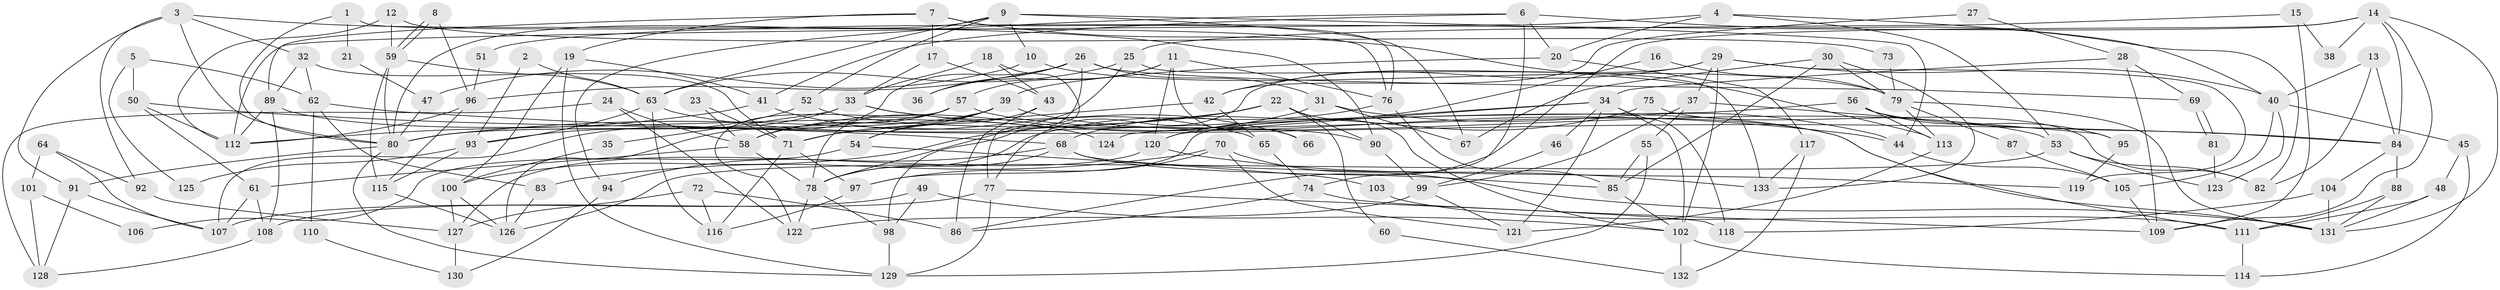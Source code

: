 // coarse degree distribution, {10: 0.012048192771084338, 1: 0.012048192771084338, 5: 0.20481927710843373, 4: 0.10843373493975904, 3: 0.18072289156626506, 6: 0.12048192771084337, 7: 0.12048192771084337, 2: 0.12048192771084337, 9: 0.060240963855421686, 8: 0.060240963855421686}
// Generated by graph-tools (version 1.1) at 2025/52/02/27/25 19:52:05]
// undirected, 133 vertices, 266 edges
graph export_dot {
graph [start="1"]
  node [color=gray90,style=filled];
  1;
  2;
  3;
  4;
  5;
  6;
  7;
  8;
  9;
  10;
  11;
  12;
  13;
  14;
  15;
  16;
  17;
  18;
  19;
  20;
  21;
  22;
  23;
  24;
  25;
  26;
  27;
  28;
  29;
  30;
  31;
  32;
  33;
  34;
  35;
  36;
  37;
  38;
  39;
  40;
  41;
  42;
  43;
  44;
  45;
  46;
  47;
  48;
  49;
  50;
  51;
  52;
  53;
  54;
  55;
  56;
  57;
  58;
  59;
  60;
  61;
  62;
  63;
  64;
  65;
  66;
  67;
  68;
  69;
  70;
  71;
  72;
  73;
  74;
  75;
  76;
  77;
  78;
  79;
  80;
  81;
  82;
  83;
  84;
  85;
  86;
  87;
  88;
  89;
  90;
  91;
  92;
  93;
  94;
  95;
  96;
  97;
  98;
  99;
  100;
  101;
  102;
  103;
  104;
  105;
  106;
  107;
  108;
  109;
  110;
  111;
  112;
  113;
  114;
  115;
  116;
  117;
  118;
  119;
  120;
  121;
  122;
  123;
  124;
  125;
  126;
  127;
  128;
  129;
  130;
  131;
  132;
  133;
  1 -- 80;
  1 -- 76;
  1 -- 21;
  2 -- 63;
  2 -- 93;
  3 -- 90;
  3 -- 91;
  3 -- 32;
  3 -- 80;
  3 -- 92;
  4 -- 20;
  4 -- 112;
  4 -- 40;
  4 -- 53;
  5 -- 62;
  5 -- 50;
  5 -- 125;
  6 -- 41;
  6 -- 82;
  6 -- 20;
  6 -- 74;
  6 -- 94;
  7 -- 19;
  7 -- 76;
  7 -- 17;
  7 -- 89;
  7 -- 113;
  8 -- 96;
  8 -- 59;
  8 -- 59;
  9 -- 80;
  9 -- 63;
  9 -- 10;
  9 -- 44;
  9 -- 52;
  9 -- 67;
  10 -- 79;
  10 -- 47;
  11 -- 76;
  11 -- 57;
  11 -- 36;
  11 -- 66;
  11 -- 120;
  12 -- 59;
  12 -- 112;
  12 -- 73;
  13 -- 40;
  13 -- 84;
  13 -- 82;
  14 -- 109;
  14 -- 131;
  14 -- 38;
  14 -- 51;
  14 -- 84;
  14 -- 86;
  15 -- 109;
  15 -- 25;
  15 -- 38;
  16 -- 79;
  16 -- 68;
  17 -- 33;
  17 -- 43;
  18 -- 77;
  18 -- 43;
  18 -- 33;
  19 -- 129;
  19 -- 100;
  19 -- 41;
  20 -- 39;
  20 -- 117;
  21 -- 47;
  22 -- 100;
  22 -- 80;
  22 -- 60;
  22 -- 90;
  22 -- 102;
  23 -- 71;
  23 -- 58;
  24 -- 58;
  24 -- 122;
  24 -- 128;
  25 -- 133;
  25 -- 63;
  25 -- 78;
  26 -- 126;
  26 -- 96;
  26 -- 31;
  26 -- 36;
  26 -- 69;
  26 -- 98;
  27 -- 42;
  27 -- 28;
  28 -- 34;
  28 -- 69;
  28 -- 109;
  29 -- 42;
  29 -- 102;
  29 -- 37;
  29 -- 40;
  29 -- 77;
  29 -- 119;
  30 -- 67;
  30 -- 85;
  30 -- 79;
  30 -- 133;
  31 -- 58;
  31 -- 44;
  31 -- 67;
  32 -- 62;
  32 -- 71;
  32 -- 89;
  33 -- 44;
  33 -- 35;
  33 -- 66;
  33 -- 107;
  34 -- 118;
  34 -- 102;
  34 -- 46;
  34 -- 120;
  34 -- 121;
  34 -- 124;
  35 -- 100;
  37 -- 55;
  37 -- 95;
  37 -- 99;
  39 -- 80;
  39 -- 58;
  39 -- 53;
  39 -- 54;
  39 -- 71;
  40 -- 45;
  40 -- 105;
  40 -- 123;
  41 -- 112;
  41 -- 65;
  42 -- 71;
  42 -- 65;
  43 -- 86;
  43 -- 54;
  44 -- 105;
  45 -- 48;
  45 -- 114;
  46 -- 99;
  47 -- 80;
  48 -- 131;
  48 -- 111;
  49 -- 107;
  49 -- 98;
  49 -- 102;
  50 -- 61;
  50 -- 68;
  50 -- 112;
  51 -- 96;
  52 -- 90;
  52 -- 93;
  53 -- 82;
  53 -- 123;
  53 -- 126;
  54 -- 103;
  54 -- 106;
  55 -- 85;
  55 -- 129;
  56 -- 113;
  56 -- 97;
  56 -- 84;
  56 -- 95;
  57 -- 111;
  57 -- 80;
  57 -- 58;
  57 -- 78;
  57 -- 122;
  58 -- 78;
  58 -- 61;
  59 -- 80;
  59 -- 63;
  59 -- 115;
  60 -- 132;
  61 -- 107;
  61 -- 108;
  62 -- 83;
  62 -- 84;
  62 -- 110;
  63 -- 131;
  63 -- 93;
  63 -- 116;
  64 -- 92;
  64 -- 107;
  64 -- 101;
  65 -- 74;
  68 -- 119;
  68 -- 78;
  68 -- 85;
  68 -- 94;
  69 -- 81;
  69 -- 81;
  70 -- 121;
  70 -- 97;
  70 -- 83;
  70 -- 131;
  71 -- 97;
  71 -- 116;
  72 -- 116;
  72 -- 86;
  72 -- 127;
  73 -- 79;
  74 -- 109;
  74 -- 86;
  75 -- 120;
  75 -- 82;
  76 -- 78;
  76 -- 85;
  77 -- 108;
  77 -- 118;
  77 -- 129;
  78 -- 98;
  78 -- 122;
  79 -- 113;
  79 -- 87;
  79 -- 131;
  80 -- 129;
  80 -- 91;
  81 -- 123;
  83 -- 126;
  84 -- 88;
  84 -- 104;
  85 -- 102;
  87 -- 105;
  88 -- 131;
  88 -- 111;
  89 -- 108;
  89 -- 112;
  89 -- 124;
  90 -- 99;
  91 -- 128;
  91 -- 107;
  92 -- 127;
  93 -- 115;
  93 -- 125;
  94 -- 130;
  95 -- 119;
  96 -- 112;
  96 -- 115;
  97 -- 116;
  98 -- 129;
  99 -- 122;
  99 -- 121;
  100 -- 127;
  100 -- 126;
  101 -- 128;
  101 -- 106;
  102 -- 114;
  102 -- 132;
  103 -- 111;
  104 -- 131;
  104 -- 118;
  105 -- 109;
  108 -- 128;
  110 -- 130;
  111 -- 114;
  113 -- 121;
  115 -- 126;
  117 -- 133;
  117 -- 132;
  120 -- 127;
  120 -- 133;
  127 -- 130;
}

